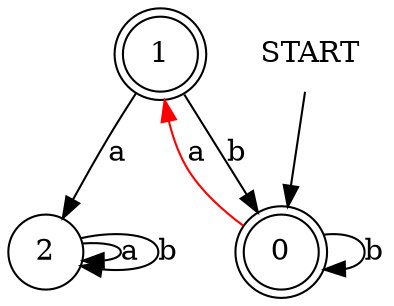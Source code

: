 digraph dfa {
	node [shape=circle]
	2
	node [shape=doublecircle]
	0
	node [shape=doublecircle]
	1
	0 -> 1 [label=a color=red]
	0 -> 0 [label=b]
	1 -> 0 [label=b]
	1 -> 2 [label=a]
	2 -> 2 [label=a]
	2 -> 2 [label=b]
	node [shape=none]
	START
	START -> 0
}
